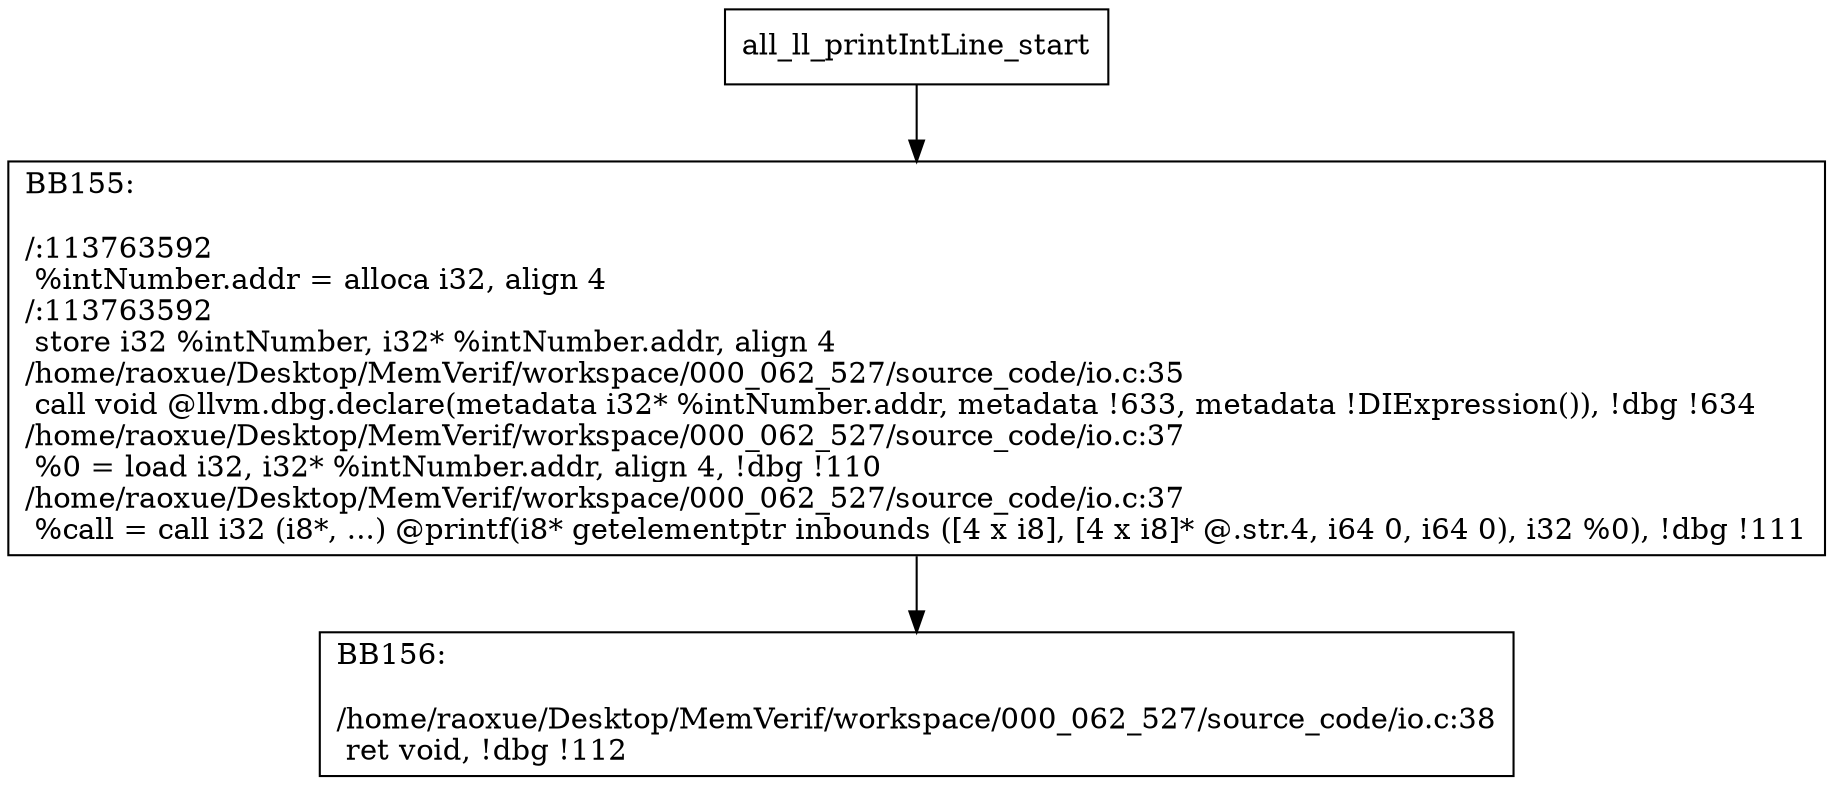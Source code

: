 digraph "CFG for'all_ll_printIntLine' function" {
	BBall_ll_printIntLine_start[shape=record,label="{all_ll_printIntLine_start}"];
	BBall_ll_printIntLine_start-> all_ll_printIntLineBB155;
	all_ll_printIntLineBB155 [shape=record, label="{BB155:\l\l/:113763592\l
  %intNumber.addr = alloca i32, align 4\l
/:113763592\l
  store i32 %intNumber, i32* %intNumber.addr, align 4\l
/home/raoxue/Desktop/MemVerif/workspace/000_062_527/source_code/io.c:35\l
  call void @llvm.dbg.declare(metadata i32* %intNumber.addr, metadata !633, metadata !DIExpression()), !dbg !634\l
/home/raoxue/Desktop/MemVerif/workspace/000_062_527/source_code/io.c:37\l
  %0 = load i32, i32* %intNumber.addr, align 4, !dbg !110\l
/home/raoxue/Desktop/MemVerif/workspace/000_062_527/source_code/io.c:37\l
  %call = call i32 (i8*, ...) @printf(i8* getelementptr inbounds ([4 x i8], [4 x i8]* @.str.4, i64 0, i64 0), i32 %0), !dbg !111\l
}"];
	all_ll_printIntLineBB155-> all_ll_printIntLineBB156;
	all_ll_printIntLineBB156 [shape=record, label="{BB156:\l\l/home/raoxue/Desktop/MemVerif/workspace/000_062_527/source_code/io.c:38\l
  ret void, !dbg !112\l
}"];
}
